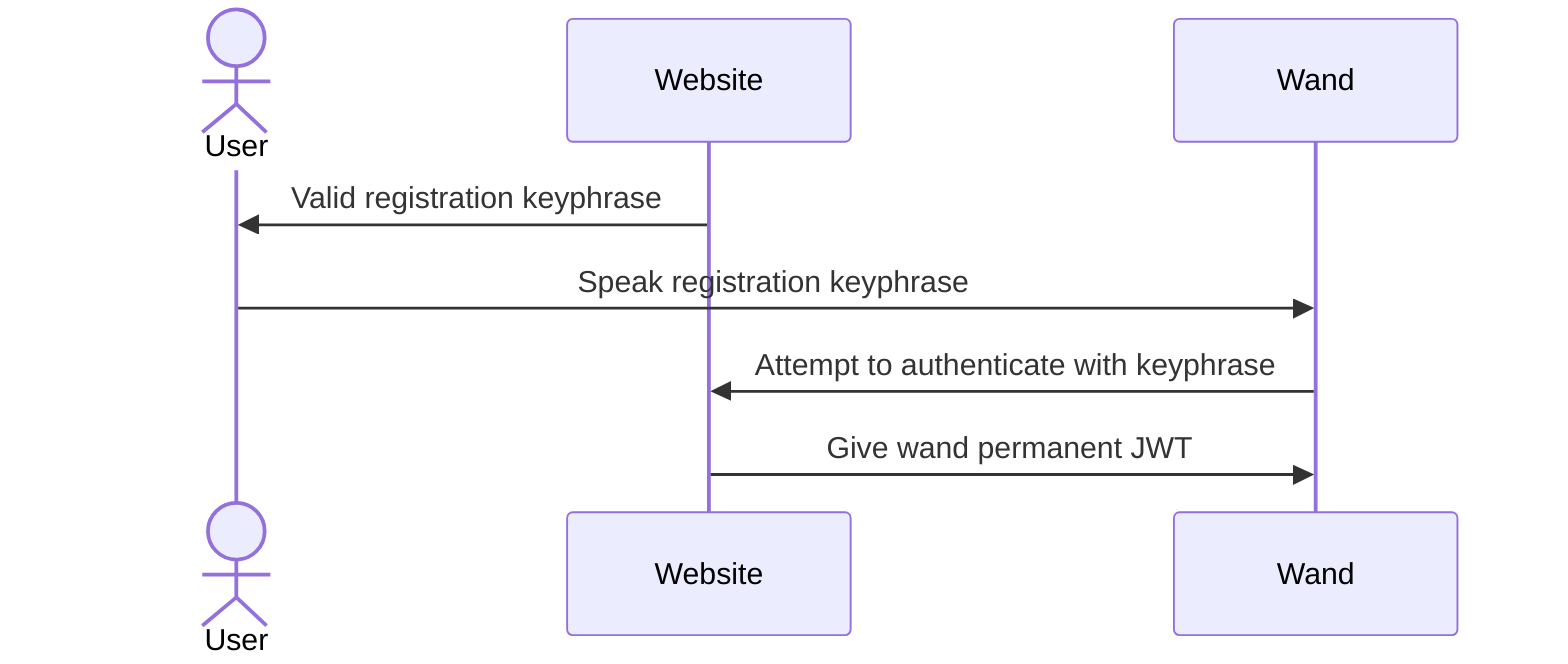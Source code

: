 sequenceDiagram
    actor User
    participant Website
    participant Wand

    Website->>User: Valid registration keyphrase
    User->>Wand: Speak registration keyphrase
    Wand->>Website: Attempt to authenticate with keyphrase
    Website->>Wand: Give wand permanent JWT
